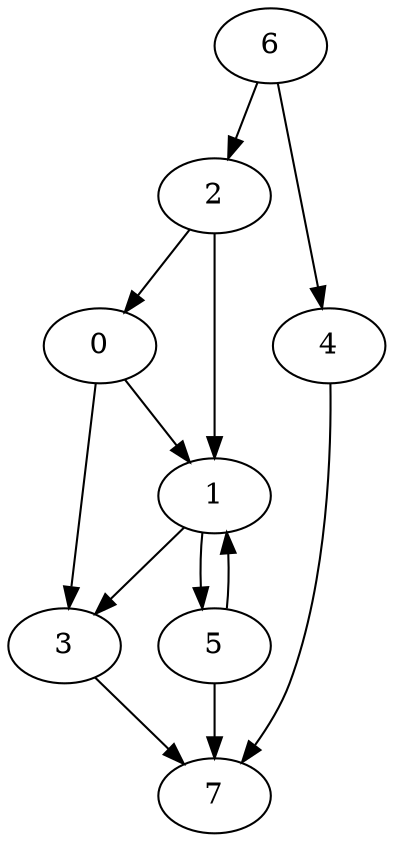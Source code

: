 digraph "Name Graph BFS" {
	0
	1
	2
	3
	4
	5
	6
	7
	0 -> 1
	0 -> 3
	1 -> 3
	1 -> 5
	2 -> 0
	2 -> 1
	3 -> 7
	4 -> 7
	5 -> 1
	5 -> 7
	6 -> 2
	6 -> 4
}
